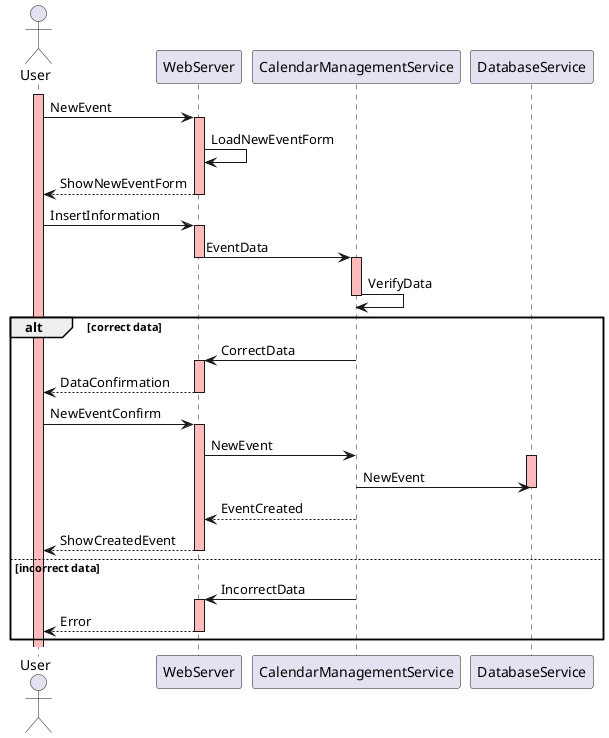 @startuml

actor User
participant WebServer
participant CalendarManagementService
participant DatabaseService

activate User #FFBBBB
User -> WebServer: NewEvent
activate WebServer #FFBBBB
WebServer -> WebServer: LoadNewEventForm
WebServer --> User: ShowNewEventForm
deactivate WebServer
User -> WebServer: InsertInformation
activate WebServer #FFBBBB
WebServer -> CalendarManagementService: EventData
deactivate WebServer
activate CalendarManagementService #FFBBBB
CalendarManagementService -> CalendarManagementService: VerifyData
deactivate CalendarManagementService

alt correct data
  CalendarManagementService -> WebServer: CorrectData
  activate WebServer #FFBBBB
  WebServer --> User: DataConfirmation
  deactivate WebServer
  User -> WebServer: NewEventConfirm
  activate WebServer #FFBBBB
  WebServer -> CalendarManagementService: NewEvent
  activate DatabaseService #FFBBBB
  CalendarManagementService -> DatabaseService: NewEvent
  deactivate DatabaseService
  CalendarManagementService --> WebServer: EventCreated
  WebServer --> User: ShowCreatedEvent
  deactivate WebServer
else incorrect data
  CalendarManagementService -> WebServer: IncorrectData
  activate WebServer #FFBBBB
  WebServer --> User: Error
  deactivate WebServer
end

@enduml
